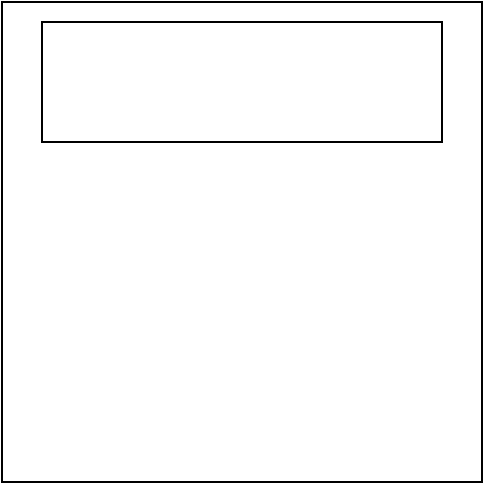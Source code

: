 <mxfile version="14.9.3" type="github">
  <diagram id="R2lEEEUBdFMjLlhIrx00" name="Page-1">
    <mxGraphModel dx="1106" dy="917" grid="1" gridSize="10" guides="1" tooltips="1" connect="1" arrows="1" fold="1" page="1" pageScale="1" pageWidth="850" pageHeight="1100" math="0" shadow="0" extFonts="Permanent Marker^https://fonts.googleapis.com/css?family=Permanent+Marker">
      <root>
        <mxCell id="0" />
        <mxCell id="1" parent="0" />
        <mxCell id="IIcsOr_t9kvo0PO2vsZb-1" value="" style="whiteSpace=wrap;html=1;aspect=fixed;" vertex="1" parent="1">
          <mxGeometry x="230" y="230" width="240" height="240" as="geometry" />
        </mxCell>
        <mxCell id="IIcsOr_t9kvo0PO2vsZb-2" value="" style="rounded=0;whiteSpace=wrap;html=1;" vertex="1" parent="1">
          <mxGeometry x="250" y="240" width="200" height="60" as="geometry" />
        </mxCell>
      </root>
    </mxGraphModel>
  </diagram>
</mxfile>
